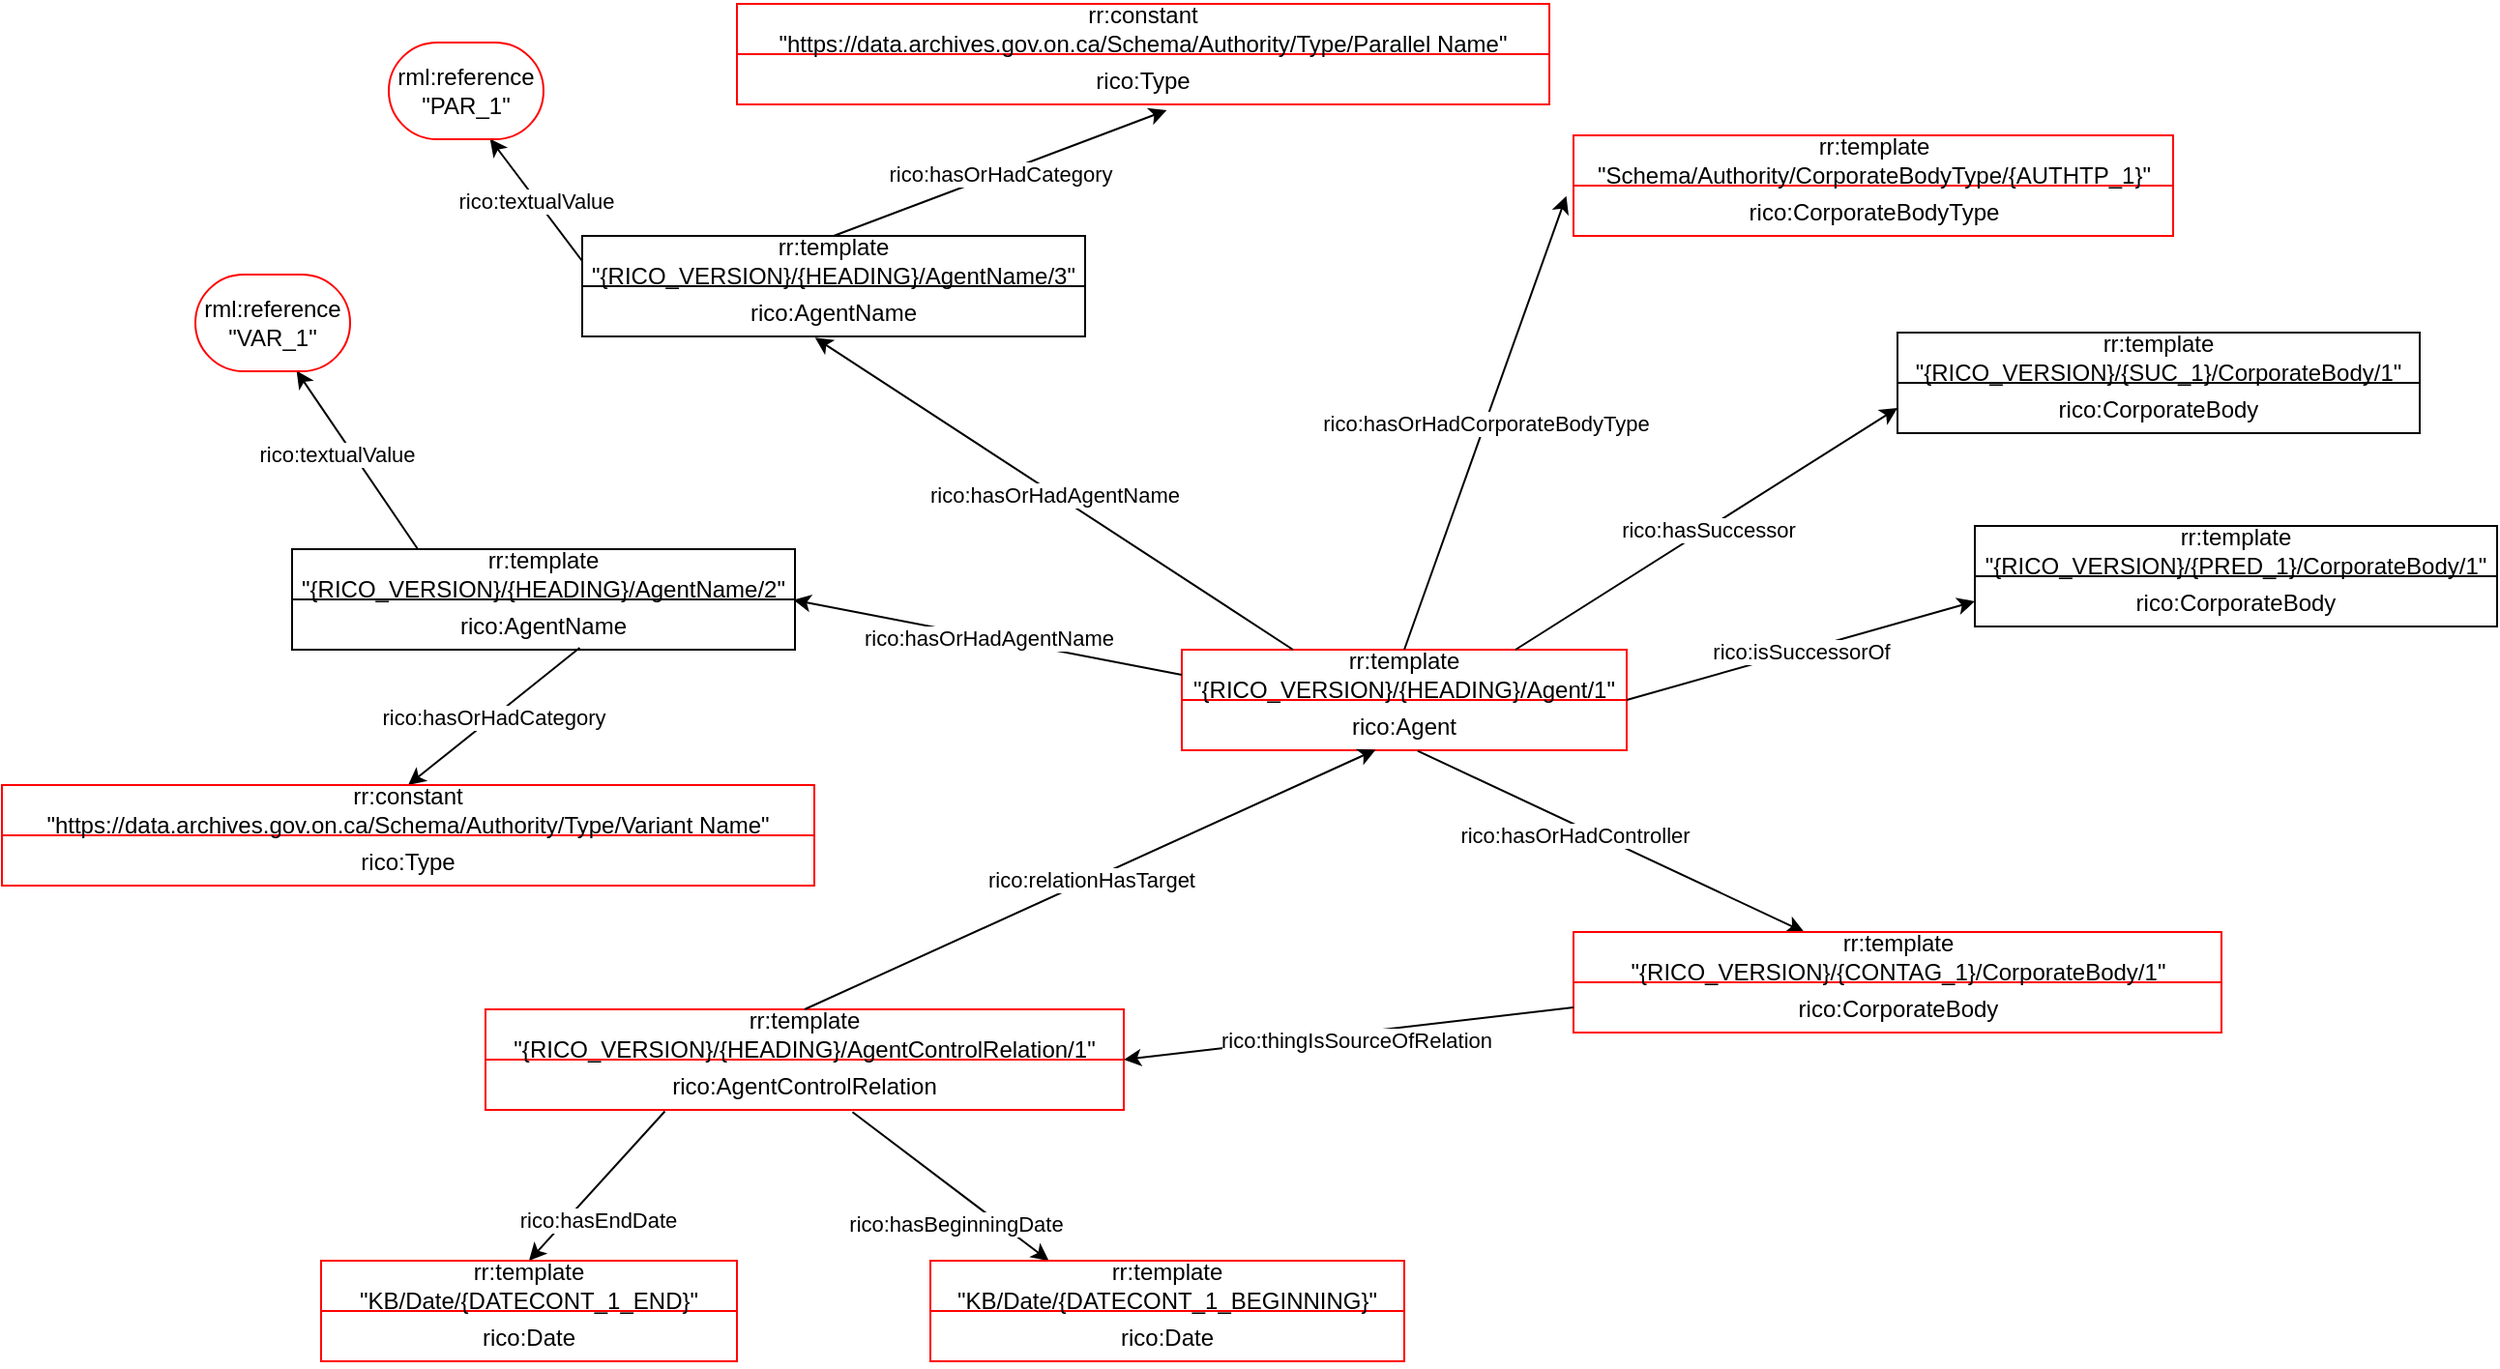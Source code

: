<mxfile version="24.7.17">
  <diagram name="Page-1" id="JNRxnBV9_3tvGunqLC9R">
    <mxGraphModel dx="2204" dy="566" grid="1" gridSize="10" guides="1" tooltips="1" connect="1" arrows="1" fold="1" page="1" pageScale="1" pageWidth="850" pageHeight="1100" background="#FFFFFF" math="0" shadow="0">
      <root>
        <mxCell id="0" />
        <mxCell id="1" parent="0" />
        <mxCell id="gmwnegnUR_CNORKRYM6Y-1" value="&lt;div&gt;&lt;span style=&quot;background-color: initial;&quot;&gt;rr:template&lt;br&gt;&quot;&lt;/span&gt;{RICO_VERSION}&lt;span style=&quot;background-color: initial;&quot;&gt;/&lt;/span&gt;{HEADING}/Agent/1&quot;&lt;/div&gt;" style="swimlane;fontStyle=0;childLayout=stackLayout;horizontal=1;startSize=26;fillColor=none;horizontalStack=0;resizeParent=1;resizeParentMax=0;resizeLast=0;collapsible=1;marginBottom=0;whiteSpace=wrap;html=1;strokeColor=#FF0000;" parent="1" vertex="1">
          <mxGeometry x="250" y="454" width="230" height="52" as="geometry" />
        </mxCell>
        <mxCell id="gmwnegnUR_CNORKRYM6Y-2" value="rico:Agent" style="text;strokeColor=none;fillColor=none;align=center;verticalAlign=top;spacingLeft=4;spacingRight=4;overflow=hidden;rotatable=0;points=[[0,0.5],[1,0.5]];portConstraint=eastwest;whiteSpace=wrap;html=1;" parent="gmwnegnUR_CNORKRYM6Y-1" vertex="1">
          <mxGeometry y="26" width="230" height="26" as="geometry" />
        </mxCell>
        <mxCell id="_-RjwaxhbeTWfwVWe4ke-16" value="" style="endArrow=classic;html=1;rounded=0;exitX=0.53;exitY=1.013;exitDx=0;exitDy=0;exitPerimeter=0;entryX=0.356;entryY=0;entryDx=0;entryDy=0;entryPerimeter=0;" parent="1" source="gmwnegnUR_CNORKRYM6Y-2" target="_-RjwaxhbeTWfwVWe4ke-18" edge="1">
          <mxGeometry relative="1" as="geometry">
            <mxPoint x="250" y="540" as="sourcePoint" />
            <mxPoint x="500" y="690.667" as="targetPoint" />
          </mxGeometry>
        </mxCell>
        <mxCell id="_-RjwaxhbeTWfwVWe4ke-17" value="rico:hasOrHadController" style="edgeLabel;resizable=0;html=1;;align=center;verticalAlign=middle;" parent="_-RjwaxhbeTWfwVWe4ke-16" connectable="0" vertex="1">
          <mxGeometry relative="1" as="geometry">
            <mxPoint x="-19" y="-3" as="offset" />
          </mxGeometry>
        </mxCell>
        <mxCell id="_-RjwaxhbeTWfwVWe4ke-18" value="rr:template&lt;div&gt;&quot;{RICO_VERSION}/{CONTAG_1}/CorporateBody/1&quot;&lt;/div&gt;" style="swimlane;fontStyle=0;childLayout=stackLayout;horizontal=1;startSize=26;fillColor=none;horizontalStack=0;resizeParent=1;resizeParentMax=0;resizeLast=0;collapsible=1;marginBottom=0;whiteSpace=wrap;html=1;strokeColor=#FF0000;" parent="1" vertex="1">
          <mxGeometry x="452.5" y="600" width="335" height="52" as="geometry" />
        </mxCell>
        <mxCell id="_-RjwaxhbeTWfwVWe4ke-19" value="rico:CorporateBody" style="text;strokeColor=none;fillColor=none;align=center;verticalAlign=top;spacingLeft=4;spacingRight=4;overflow=hidden;rotatable=0;points=[[0,0.5],[1,0.5]];portConstraint=eastwest;whiteSpace=wrap;html=1;" parent="_-RjwaxhbeTWfwVWe4ke-18" vertex="1">
          <mxGeometry y="26" width="335" height="26" as="geometry" />
        </mxCell>
        <mxCell id="pk83CXQ_J8W3k7jnCZb_-17" value="rr:template&lt;div&gt;&quot;{RICO_VERSION}/{HEADING}/AgentControlRelation/1&quot;&lt;/div&gt;" style="swimlane;fontStyle=0;childLayout=stackLayout;horizontal=1;startSize=26;fillColor=none;horizontalStack=0;resizeParent=1;resizeParentMax=0;resizeLast=0;collapsible=1;marginBottom=0;whiteSpace=wrap;html=1;strokeColor=#FF0000;" parent="1" vertex="1">
          <mxGeometry x="-110" y="640" width="330" height="52" as="geometry" />
        </mxCell>
        <mxCell id="pk83CXQ_J8W3k7jnCZb_-18" value="rico:AgentControlRelation" style="text;strokeColor=none;fillColor=none;align=center;verticalAlign=top;spacingLeft=4;spacingRight=4;overflow=hidden;rotatable=0;points=[[0,0.5],[1,0.5]];portConstraint=eastwest;whiteSpace=wrap;html=1;" parent="pk83CXQ_J8W3k7jnCZb_-17" vertex="1">
          <mxGeometry y="26" width="330" height="26" as="geometry" />
        </mxCell>
        <mxCell id="pk83CXQ_J8W3k7jnCZb_-21" value="" style="endArrow=classic;html=1;rounded=0;entryX=1;entryY=0.5;entryDx=0;entryDy=0;exitX=0;exitY=0.5;exitDx=0;exitDy=0;" parent="1" source="_-RjwaxhbeTWfwVWe4ke-19" target="pk83CXQ_J8W3k7jnCZb_-17" edge="1">
          <mxGeometry relative="1" as="geometry">
            <mxPoint x="670" y="1050" as="sourcePoint" />
            <mxPoint x="560" y="910" as="targetPoint" />
          </mxGeometry>
        </mxCell>
        <mxCell id="pk83CXQ_J8W3k7jnCZb_-22" value="rico:thingIsSourceOfRelation" style="edgeLabel;resizable=0;html=1;;align=center;verticalAlign=middle;" parent="pk83CXQ_J8W3k7jnCZb_-21" connectable="0" vertex="1">
          <mxGeometry relative="1" as="geometry">
            <mxPoint x="3" y="3" as="offset" />
          </mxGeometry>
        </mxCell>
        <mxCell id="pk83CXQ_J8W3k7jnCZb_-23" value="" style="endArrow=classic;html=1;rounded=0;entryX=0.436;entryY=0.99;entryDx=0;entryDy=0;entryPerimeter=0;exitX=0.5;exitY=0;exitDx=0;exitDy=0;" parent="1" source="pk83CXQ_J8W3k7jnCZb_-17" target="gmwnegnUR_CNORKRYM6Y-2" edge="1">
          <mxGeometry relative="1" as="geometry">
            <mxPoint x="500" y="712" as="sourcePoint" />
            <mxPoint x="399.5" y="800" as="targetPoint" />
          </mxGeometry>
        </mxCell>
        <mxCell id="pk83CXQ_J8W3k7jnCZb_-24" value="rico:relationHasTarget" style="edgeLabel;resizable=0;html=1;;align=center;verticalAlign=middle;" parent="pk83CXQ_J8W3k7jnCZb_-23" connectable="0" vertex="1">
          <mxGeometry relative="1" as="geometry" />
        </mxCell>
        <mxCell id="pk83CXQ_J8W3k7jnCZb_-25" value="" style="endArrow=classic;html=1;rounded=0;exitX=0.575;exitY=1.043;exitDx=0;exitDy=0;exitPerimeter=0;entryX=0.25;entryY=0;entryDx=0;entryDy=0;" parent="1" source="pk83CXQ_J8W3k7jnCZb_-18" target="pk83CXQ_J8W3k7jnCZb_-27" edge="1">
          <mxGeometry relative="1" as="geometry">
            <mxPoint x="610" y="892" as="sourcePoint" />
            <mxPoint x="580" y="1030" as="targetPoint" />
          </mxGeometry>
        </mxCell>
        <mxCell id="pk83CXQ_J8W3k7jnCZb_-26" value="rico:hasBeginningDate" style="edgeLabel;resizable=0;html=1;;align=center;verticalAlign=middle;" parent="pk83CXQ_J8W3k7jnCZb_-25" connectable="0" vertex="1">
          <mxGeometry relative="1" as="geometry">
            <mxPoint x="2" y="19" as="offset" />
          </mxGeometry>
        </mxCell>
        <mxCell id="pk83CXQ_J8W3k7jnCZb_-27" value="&lt;div&gt;rr:template&lt;/div&gt;&lt;div&gt;&quot;KB/Date/{DATECONT_1_BEGINNING}&quot;&lt;br&gt;&lt;/div&gt;" style="swimlane;fontStyle=0;childLayout=stackLayout;horizontal=1;startSize=26;fillColor=none;horizontalStack=0;resizeParent=1;resizeParentMax=0;resizeLast=0;collapsible=1;marginBottom=0;whiteSpace=wrap;html=1;strokeColor=#FF0000;" parent="1" vertex="1">
          <mxGeometry x="120" y="770" width="245" height="52" as="geometry" />
        </mxCell>
        <mxCell id="pk83CXQ_J8W3k7jnCZb_-28" value="rico:Date" style="text;strokeColor=none;fillColor=none;align=center;verticalAlign=top;spacingLeft=4;spacingRight=4;overflow=hidden;rotatable=0;points=[[0,0.5],[1,0.5]];portConstraint=eastwest;whiteSpace=wrap;html=1;" parent="pk83CXQ_J8W3k7jnCZb_-27" vertex="1">
          <mxGeometry y="26" width="245" height="26" as="geometry" />
        </mxCell>
        <mxCell id="pk83CXQ_J8W3k7jnCZb_-29" value="" style="endArrow=classic;html=1;rounded=0;entryX=0.5;entryY=0;entryDx=0;entryDy=0;exitX=0.281;exitY=1.029;exitDx=0;exitDy=0;exitPerimeter=0;" parent="1" source="pk83CXQ_J8W3k7jnCZb_-18" target="pk83CXQ_J8W3k7jnCZb_-31" edge="1">
          <mxGeometry relative="1" as="geometry">
            <mxPoint x="540" y="900" as="sourcePoint" />
            <mxPoint x="540" y="1150" as="targetPoint" />
          </mxGeometry>
        </mxCell>
        <mxCell id="pk83CXQ_J8W3k7jnCZb_-30" value="rico:hasEndDate" style="edgeLabel;resizable=0;html=1;;align=center;verticalAlign=middle;" parent="pk83CXQ_J8W3k7jnCZb_-29" connectable="0" vertex="1">
          <mxGeometry relative="1" as="geometry">
            <mxPoint y="18" as="offset" />
          </mxGeometry>
        </mxCell>
        <mxCell id="pk83CXQ_J8W3k7jnCZb_-31" value="rr:template&lt;div&gt;&quot;KB/Date/{DATECONT_1_END}&quot;&lt;/div&gt;" style="swimlane;fontStyle=0;childLayout=stackLayout;horizontal=1;startSize=26;fillColor=none;horizontalStack=0;resizeParent=1;resizeParentMax=0;resizeLast=0;collapsible=1;marginBottom=0;whiteSpace=wrap;html=1;strokeColor=#FF0000;" parent="1" vertex="1">
          <mxGeometry x="-195" y="770" width="215" height="52" as="geometry" />
        </mxCell>
        <mxCell id="pk83CXQ_J8W3k7jnCZb_-32" value="rico:Date" style="text;strokeColor=none;fillColor=none;align=center;verticalAlign=top;spacingLeft=4;spacingRight=4;overflow=hidden;rotatable=0;points=[[0,0.5],[1,0.5]];portConstraint=eastwest;whiteSpace=wrap;html=1;" parent="pk83CXQ_J8W3k7jnCZb_-31" vertex="1">
          <mxGeometry y="26" width="215" height="26" as="geometry" />
        </mxCell>
        <mxCell id="ZsFsWTWNznt8_uSDE5Ch-1" value="" style="endArrow=classic;html=1;rounded=0;exitX=0;exitY=0.25;exitDx=0;exitDy=0;entryX=0.997;entryY=0.011;entryDx=0;entryDy=0;entryPerimeter=0;" edge="1" parent="1" target="ZsFsWTWNznt8_uSDE5Ch-4" source="gmwnegnUR_CNORKRYM6Y-1">
          <mxGeometry relative="1" as="geometry">
            <mxPoint x="240" y="370" as="sourcePoint" />
            <mxPoint x="-20" y="300" as="targetPoint" />
          </mxGeometry>
        </mxCell>
        <mxCell id="ZsFsWTWNznt8_uSDE5Ch-2" value="rico:hasOrHadAgentName" style="edgeLabel;resizable=0;html=1;;align=center;verticalAlign=middle;" connectable="0" vertex="1" parent="ZsFsWTWNznt8_uSDE5Ch-1">
          <mxGeometry relative="1" as="geometry" />
        </mxCell>
        <mxCell id="ZsFsWTWNznt8_uSDE5Ch-3" value="&lt;div&gt;&lt;span style=&quot;background-color: initial;&quot;&gt;rr:template&lt;br&gt;&quot;&lt;/span&gt;{RICO_VERSION}&lt;span style=&quot;background-color: initial;&quot;&gt;/&lt;/span&gt;{HEADING}/AgentName/2&quot;&lt;/div&gt;" style="swimlane;fontStyle=0;childLayout=stackLayout;horizontal=1;startSize=26;fillColor=none;horizontalStack=0;resizeParent=1;resizeParentMax=0;resizeLast=0;collapsible=1;marginBottom=0;whiteSpace=wrap;html=1;" vertex="1" parent="1">
          <mxGeometry x="-210" y="402" width="260" height="52" as="geometry">
            <mxRectangle x="981" y="570" width="50" height="40" as="alternateBounds" />
          </mxGeometry>
        </mxCell>
        <mxCell id="ZsFsWTWNznt8_uSDE5Ch-4" value="rico:AgentName&lt;div&gt;&lt;br&gt;&lt;/div&gt;" style="text;strokeColor=none;fillColor=none;align=center;verticalAlign=top;spacingLeft=4;spacingRight=4;overflow=hidden;rotatable=0;points=[[0,0.5],[1,0.5]];portConstraint=eastwest;whiteSpace=wrap;html=1;" vertex="1" parent="ZsFsWTWNznt8_uSDE5Ch-3">
          <mxGeometry y="26" width="260" height="26" as="geometry" />
        </mxCell>
        <mxCell id="ZsFsWTWNznt8_uSDE5Ch-5" value="" style="endArrow=classic;html=1;rounded=0;exitX=0.25;exitY=0;exitDx=0;exitDy=0;entryX=0.654;entryY=0.996;entryDx=0;entryDy=0;entryPerimeter=0;" edge="1" parent="1" source="ZsFsWTWNznt8_uSDE5Ch-3" target="ZsFsWTWNznt8_uSDE5Ch-7">
          <mxGeometry relative="1" as="geometry">
            <mxPoint x="-336" y="216" as="sourcePoint" />
            <mxPoint x="-355" y="158" as="targetPoint" />
          </mxGeometry>
        </mxCell>
        <mxCell id="ZsFsWTWNznt8_uSDE5Ch-6" value="rico:textualValue" style="edgeLabel;resizable=0;html=1;;align=center;verticalAlign=middle;" connectable="0" vertex="1" parent="ZsFsWTWNznt8_uSDE5Ch-5">
          <mxGeometry relative="1" as="geometry">
            <mxPoint x="-11" y="-3" as="offset" />
          </mxGeometry>
        </mxCell>
        <mxCell id="ZsFsWTWNznt8_uSDE5Ch-7" value="rml:reference &quot;VAR_1&quot;" style="html=1;whiteSpace=wrap;rounded=1;arcSize=50;strokeColor=#FF0000;" vertex="1" parent="1">
          <mxGeometry x="-260" y="260" width="80" height="50" as="geometry" />
        </mxCell>
        <mxCell id="ZsFsWTWNznt8_uSDE5Ch-8" value="" style="endArrow=classic;html=1;rounded=0;entryX=0;entryY=0.5;entryDx=0;entryDy=0;exitX=1;exitY=0.5;exitDx=0;exitDy=0;" edge="1" parent="1" target="ZsFsWTWNznt8_uSDE5Ch-11" source="gmwnegnUR_CNORKRYM6Y-1">
          <mxGeometry relative="1" as="geometry">
            <mxPoint x="639" y="134" as="sourcePoint" />
            <mxPoint x="505" y="338" as="targetPoint" />
          </mxGeometry>
        </mxCell>
        <mxCell id="ZsFsWTWNznt8_uSDE5Ch-9" value="rico:isSuccessorOf" style="edgeLabel;resizable=0;html=1;;align=center;verticalAlign=middle;" connectable="0" vertex="1" parent="ZsFsWTWNznt8_uSDE5Ch-8">
          <mxGeometry relative="1" as="geometry" />
        </mxCell>
        <mxCell id="ZsFsWTWNznt8_uSDE5Ch-10" value="&lt;div&gt;&lt;span style=&quot;background-color: initial;&quot;&gt;rr:template&lt;br&gt;&lt;/span&gt;&lt;span style=&quot;background-color: initial;&quot;&gt;&quot;&lt;/span&gt;{RICO_VERSION}&lt;span style=&quot;background-color: initial;&quot;&gt;/&lt;/span&gt;&lt;span style=&quot;background-color: initial;&quot;&gt;{&lt;/span&gt;PRED_1&lt;span style=&quot;background-color: initial;&quot;&gt;}/CorporateBody/1&quot;&lt;/span&gt;&lt;/div&gt;" style="swimlane;fontStyle=0;childLayout=stackLayout;horizontal=1;startSize=26;fillColor=none;horizontalStack=0;resizeParent=1;resizeParentMax=0;resizeLast=0;collapsible=1;marginBottom=0;whiteSpace=wrap;html=1;strokeColor=#000000;" vertex="1" parent="1">
          <mxGeometry x="660" y="390" width="270" height="52" as="geometry" />
        </mxCell>
        <mxCell id="ZsFsWTWNznt8_uSDE5Ch-11" value="rico:CorporateBody" style="text;strokeColor=none;fillColor=none;align=center;verticalAlign=top;spacingLeft=4;spacingRight=4;overflow=hidden;rotatable=0;points=[[0,0.5],[1,0.5]];portConstraint=eastwest;whiteSpace=wrap;html=1;" vertex="1" parent="ZsFsWTWNznt8_uSDE5Ch-10">
          <mxGeometry y="26" width="270" height="26" as="geometry" />
        </mxCell>
        <mxCell id="ZsFsWTWNznt8_uSDE5Ch-12" value="" style="endArrow=classic;html=1;rounded=0;exitX=0.75;exitY=0;exitDx=0;exitDy=0;entryX=0;entryY=0.5;entryDx=0;entryDy=0;" edge="1" parent="1" target="ZsFsWTWNznt8_uSDE5Ch-15" source="gmwnegnUR_CNORKRYM6Y-1">
          <mxGeometry relative="1" as="geometry">
            <mxPoint x="590" y="130" as="sourcePoint" />
            <mxPoint x="355" y="278" as="targetPoint" />
          </mxGeometry>
        </mxCell>
        <mxCell id="ZsFsWTWNznt8_uSDE5Ch-13" value="rico:hasSuccessor" style="edgeLabel;resizable=0;html=1;;align=center;verticalAlign=middle;" connectable="0" vertex="1" parent="ZsFsWTWNznt8_uSDE5Ch-12">
          <mxGeometry relative="1" as="geometry" />
        </mxCell>
        <mxCell id="ZsFsWTWNznt8_uSDE5Ch-14" value="&lt;span style=&quot;background-color: initial;&quot;&gt;rr:template&lt;br&gt;&lt;/span&gt;&lt;div&gt;&lt;span style=&quot;background-color: initial;&quot;&gt;&quot;{RICO_VERSION}/&lt;/span&gt;&lt;span style=&quot;background-color: initial;&quot;&gt;{&lt;/span&gt;SUC_1&lt;span style=&quot;background-color: initial;&quot;&gt;}/CorporateBody/1&quot;&lt;/span&gt;&lt;/div&gt;" style="swimlane;fontStyle=0;childLayout=stackLayout;horizontal=1;startSize=26;fillColor=none;horizontalStack=0;resizeParent=1;resizeParentMax=0;resizeLast=0;collapsible=1;marginBottom=0;whiteSpace=wrap;html=1;strokeColor=#000000;" vertex="1" parent="1">
          <mxGeometry x="620" y="290" width="270" height="52" as="geometry" />
        </mxCell>
        <mxCell id="ZsFsWTWNznt8_uSDE5Ch-15" value="rico:CorporateBody" style="text;strokeColor=none;fillColor=none;align=center;verticalAlign=top;spacingLeft=4;spacingRight=4;overflow=hidden;rotatable=0;points=[[0,0.5],[1,0.5]];portConstraint=eastwest;whiteSpace=wrap;html=1;" vertex="1" parent="ZsFsWTWNznt8_uSDE5Ch-14">
          <mxGeometry y="26" width="270" height="26" as="geometry" />
        </mxCell>
        <mxCell id="ZsFsWTWNznt8_uSDE5Ch-16" value="" style="endArrow=classic;html=1;rounded=0;exitX=0.25;exitY=0;exitDx=0;exitDy=0;entryX=0.463;entryY=1.026;entryDx=0;entryDy=0;entryPerimeter=0;" edge="1" parent="1" target="ZsFsWTWNznt8_uSDE5Ch-19" source="gmwnegnUR_CNORKRYM6Y-1">
          <mxGeometry relative="1" as="geometry">
            <mxPoint x="283" y="369" as="sourcePoint" />
            <mxPoint x="10" y="190" as="targetPoint" />
          </mxGeometry>
        </mxCell>
        <mxCell id="ZsFsWTWNznt8_uSDE5Ch-17" value="rico:hasOrHadAgentName" style="edgeLabel;resizable=0;html=1;;align=center;verticalAlign=middle;" connectable="0" vertex="1" parent="ZsFsWTWNznt8_uSDE5Ch-16">
          <mxGeometry relative="1" as="geometry" />
        </mxCell>
        <mxCell id="ZsFsWTWNznt8_uSDE5Ch-18" value="&lt;div&gt;&lt;span style=&quot;background-color: initial;&quot;&gt;rr:template&lt;br&gt;&quot;&lt;/span&gt;{RICO_VERSION}&lt;span style=&quot;background-color: initial;&quot;&gt;/&lt;/span&gt;{HEADING}/AgentName/3&quot;&lt;/div&gt;" style="swimlane;fontStyle=0;childLayout=stackLayout;horizontal=1;startSize=26;fillColor=none;horizontalStack=0;resizeParent=1;resizeParentMax=0;resizeLast=0;collapsible=1;marginBottom=0;whiteSpace=wrap;html=1;" vertex="1" parent="1">
          <mxGeometry x="-60" y="240" width="260" height="52" as="geometry">
            <mxRectangle x="981" y="570" width="50" height="40" as="alternateBounds" />
          </mxGeometry>
        </mxCell>
        <mxCell id="ZsFsWTWNznt8_uSDE5Ch-19" value="rico:AgentName&lt;div&gt;&lt;br&gt;&lt;/div&gt;" style="text;strokeColor=none;fillColor=none;align=center;verticalAlign=top;spacingLeft=4;spacingRight=4;overflow=hidden;rotatable=0;points=[[0,0.5],[1,0.5]];portConstraint=eastwest;whiteSpace=wrap;html=1;" vertex="1" parent="ZsFsWTWNznt8_uSDE5Ch-18">
          <mxGeometry y="26" width="260" height="26" as="geometry" />
        </mxCell>
        <mxCell id="ZsFsWTWNznt8_uSDE5Ch-20" value="" style="endArrow=classic;html=1;rounded=0;entryX=0.529;entryY=1.115;entryDx=0;entryDy=0;exitX=0.5;exitY=0;exitDx=0;exitDy=0;entryPerimeter=0;" edge="1" parent="1" source="ZsFsWTWNznt8_uSDE5Ch-18" target="ZsFsWTWNznt8_uSDE5Ch-23">
          <mxGeometry relative="1" as="geometry">
            <mxPoint x="-100" y="120" as="sourcePoint" />
            <mxPoint x="-220" y="169" as="targetPoint" />
          </mxGeometry>
        </mxCell>
        <mxCell id="ZsFsWTWNznt8_uSDE5Ch-21" value="rico:hasOrHadCategory" style="edgeLabel;resizable=0;html=1;;align=center;verticalAlign=middle;" connectable="0" vertex="1" parent="ZsFsWTWNznt8_uSDE5Ch-20">
          <mxGeometry relative="1" as="geometry" />
        </mxCell>
        <mxCell id="ZsFsWTWNznt8_uSDE5Ch-22" value="rr:constant&lt;br&gt;&quot;https://data.archives.gov.on.ca/Schema/Authority/Type/Parallel Name&quot;" style="swimlane;fontStyle=0;childLayout=stackLayout;horizontal=1;startSize=26;fillColor=none;horizontalStack=0;resizeParent=1;resizeParentMax=0;resizeLast=0;collapsible=1;marginBottom=0;whiteSpace=wrap;html=1;strokeColor=#FF0000;" vertex="1" parent="1">
          <mxGeometry x="20" y="120" width="420" height="52" as="geometry" />
        </mxCell>
        <mxCell id="ZsFsWTWNznt8_uSDE5Ch-23" value="rico:Type&lt;div&gt;&lt;br&gt;&lt;/div&gt;" style="text;strokeColor=none;fillColor=none;align=center;verticalAlign=top;spacingLeft=4;spacingRight=4;overflow=hidden;rotatable=0;points=[[0,0.5],[1,0.5]];portConstraint=eastwest;whiteSpace=wrap;html=1;" vertex="1" parent="ZsFsWTWNznt8_uSDE5Ch-22">
          <mxGeometry y="26" width="420" height="26" as="geometry" />
        </mxCell>
        <mxCell id="ZsFsWTWNznt8_uSDE5Ch-24" value="" style="endArrow=classic;html=1;rounded=0;entryX=0.654;entryY=0.996;entryDx=0;entryDy=0;entryPerimeter=0;exitX=0;exitY=0.25;exitDx=0;exitDy=0;" edge="1" parent="1" source="ZsFsWTWNznt8_uSDE5Ch-18" target="ZsFsWTWNznt8_uSDE5Ch-26">
          <mxGeometry relative="1" as="geometry">
            <mxPoint x="-255" y="109" as="sourcePoint" />
            <mxPoint x="-430" y="121" as="targetPoint" />
          </mxGeometry>
        </mxCell>
        <mxCell id="ZsFsWTWNznt8_uSDE5Ch-25" value="rico:textualValue" style="edgeLabel;resizable=0;html=1;;align=center;verticalAlign=middle;" connectable="0" vertex="1" parent="ZsFsWTWNznt8_uSDE5Ch-24">
          <mxGeometry relative="1" as="geometry" />
        </mxCell>
        <mxCell id="ZsFsWTWNznt8_uSDE5Ch-26" value="rml:reference &quot;PAR_1&quot;" style="html=1;whiteSpace=wrap;rounded=1;arcSize=50;strokeColor=#FF0000;" vertex="1" parent="1">
          <mxGeometry x="-160" y="140" width="80" height="50" as="geometry" />
        </mxCell>
        <mxCell id="ZsFsWTWNznt8_uSDE5Ch-27" value="&lt;div&gt;&lt;span style=&quot;background-color: initial;&quot;&gt;rr:template&lt;br&gt;&quot;&lt;/span&gt;&lt;span style=&quot;background-color: initial;&quot;&gt;Schema/Authority/&lt;/span&gt;&lt;span style=&quot;background-color: initial;&quot;&gt;CorporateBodyType&lt;/span&gt;&lt;span style=&quot;background-color: initial;&quot;&gt;/&lt;/span&gt;&lt;span style=&quot;background-color: initial;&quot;&gt;{AUTHTP_1}&quot;&lt;/span&gt;&lt;/div&gt;" style="swimlane;fontStyle=0;childLayout=stackLayout;horizontal=1;startSize=26;fillColor=none;horizontalStack=0;resizeParent=1;resizeParentMax=0;resizeLast=0;collapsible=1;marginBottom=0;whiteSpace=wrap;html=1;strokeColor=#FF0000;" vertex="1" parent="1">
          <mxGeometry x="452.5" y="188" width="310" height="52" as="geometry">
            <mxRectangle x="981" y="570" width="50" height="40" as="alternateBounds" />
          </mxGeometry>
        </mxCell>
        <mxCell id="ZsFsWTWNznt8_uSDE5Ch-28" value="rico:CorporateBodyType&lt;div&gt;&lt;br&gt;&lt;/div&gt;" style="text;strokeColor=none;fillColor=none;align=center;verticalAlign=top;spacingLeft=4;spacingRight=4;overflow=hidden;rotatable=0;points=[[0,0.5],[1,0.5]];portConstraint=eastwest;whiteSpace=wrap;html=1;" vertex="1" parent="ZsFsWTWNznt8_uSDE5Ch-27">
          <mxGeometry y="26" width="310" height="26" as="geometry" />
        </mxCell>
        <mxCell id="ZsFsWTWNznt8_uSDE5Ch-29" value="" style="endArrow=classic;html=1;rounded=0;entryX=-0.012;entryY=0.205;entryDx=0;entryDy=0;entryPerimeter=0;exitX=0.5;exitY=0;exitDx=0;exitDy=0;" edge="1" parent="1" target="ZsFsWTWNznt8_uSDE5Ch-28" source="gmwnegnUR_CNORKRYM6Y-1">
          <mxGeometry relative="1" as="geometry">
            <mxPoint x="340" y="292" as="sourcePoint" />
            <mxPoint x="561" y="309" as="targetPoint" />
          </mxGeometry>
        </mxCell>
        <mxCell id="ZsFsWTWNznt8_uSDE5Ch-30" value="rico:hasOrHadCorporateBodyType" style="edgeLabel;resizable=0;html=1;;align=center;verticalAlign=middle;" connectable="0" vertex="1" parent="ZsFsWTWNznt8_uSDE5Ch-29">
          <mxGeometry relative="1" as="geometry" />
        </mxCell>
        <mxCell id="ZsFsWTWNznt8_uSDE5Ch-31" value="" style="endArrow=classic;html=1;rounded=0;exitX=0.572;exitY=0.962;exitDx=0;exitDy=0;entryX=0.5;entryY=0;entryDx=0;entryDy=0;exitPerimeter=0;" edge="1" parent="1" target="ZsFsWTWNznt8_uSDE5Ch-33" source="ZsFsWTWNznt8_uSDE5Ch-4">
          <mxGeometry relative="1" as="geometry">
            <mxPoint x="160" y="600" as="sourcePoint" />
            <mxPoint x="90" y="600" as="targetPoint" />
          </mxGeometry>
        </mxCell>
        <mxCell id="ZsFsWTWNznt8_uSDE5Ch-32" value="rico:hasOrHadCategory" style="edgeLabel;resizable=0;html=1;;align=center;verticalAlign=middle;" connectable="0" vertex="1" parent="ZsFsWTWNznt8_uSDE5Ch-31">
          <mxGeometry relative="1" as="geometry" />
        </mxCell>
        <mxCell id="ZsFsWTWNznt8_uSDE5Ch-33" value="rr:constant&lt;br&gt;&quot;https://data.archives.gov.on.ca/Schema/Authority/Type/Variant Name&quot;" style="swimlane;fontStyle=0;childLayout=stackLayout;horizontal=1;startSize=26;fillColor=none;horizontalStack=0;resizeParent=1;resizeParentMax=0;resizeLast=0;collapsible=1;marginBottom=0;whiteSpace=wrap;html=1;strokeColor=#FF0000;" vertex="1" parent="1">
          <mxGeometry x="-360" y="524" width="420" height="52" as="geometry" />
        </mxCell>
        <mxCell id="ZsFsWTWNznt8_uSDE5Ch-34" value="rico:Type&lt;div&gt;&lt;br&gt;&lt;/div&gt;" style="text;strokeColor=none;fillColor=none;align=center;verticalAlign=top;spacingLeft=4;spacingRight=4;overflow=hidden;rotatable=0;points=[[0,0.5],[1,0.5]];portConstraint=eastwest;whiteSpace=wrap;html=1;" vertex="1" parent="ZsFsWTWNznt8_uSDE5Ch-33">
          <mxGeometry y="26" width="420" height="26" as="geometry" />
        </mxCell>
      </root>
    </mxGraphModel>
  </diagram>
</mxfile>
